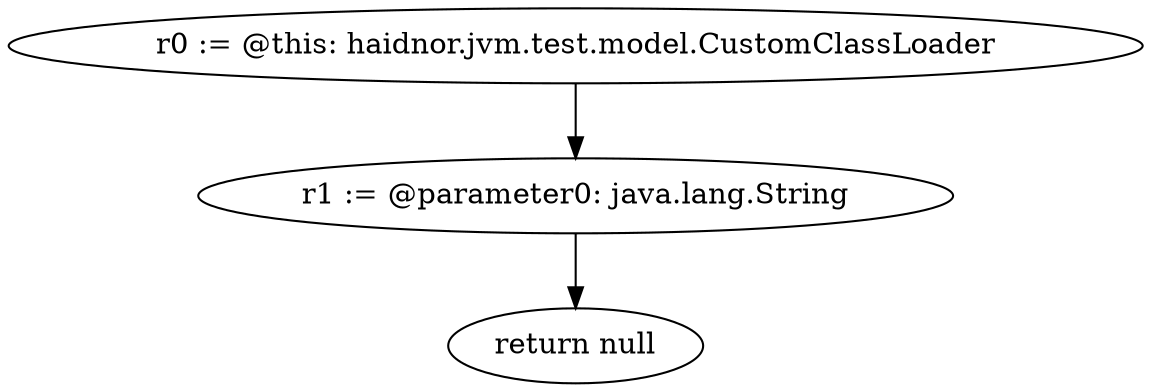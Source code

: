 digraph "unitGraph" {
    "r0 := @this: haidnor.jvm.test.model.CustomClassLoader"
    "r1 := @parameter0: java.lang.String"
    "return null"
    "r0 := @this: haidnor.jvm.test.model.CustomClassLoader"->"r1 := @parameter0: java.lang.String";
    "r1 := @parameter0: java.lang.String"->"return null";
}
